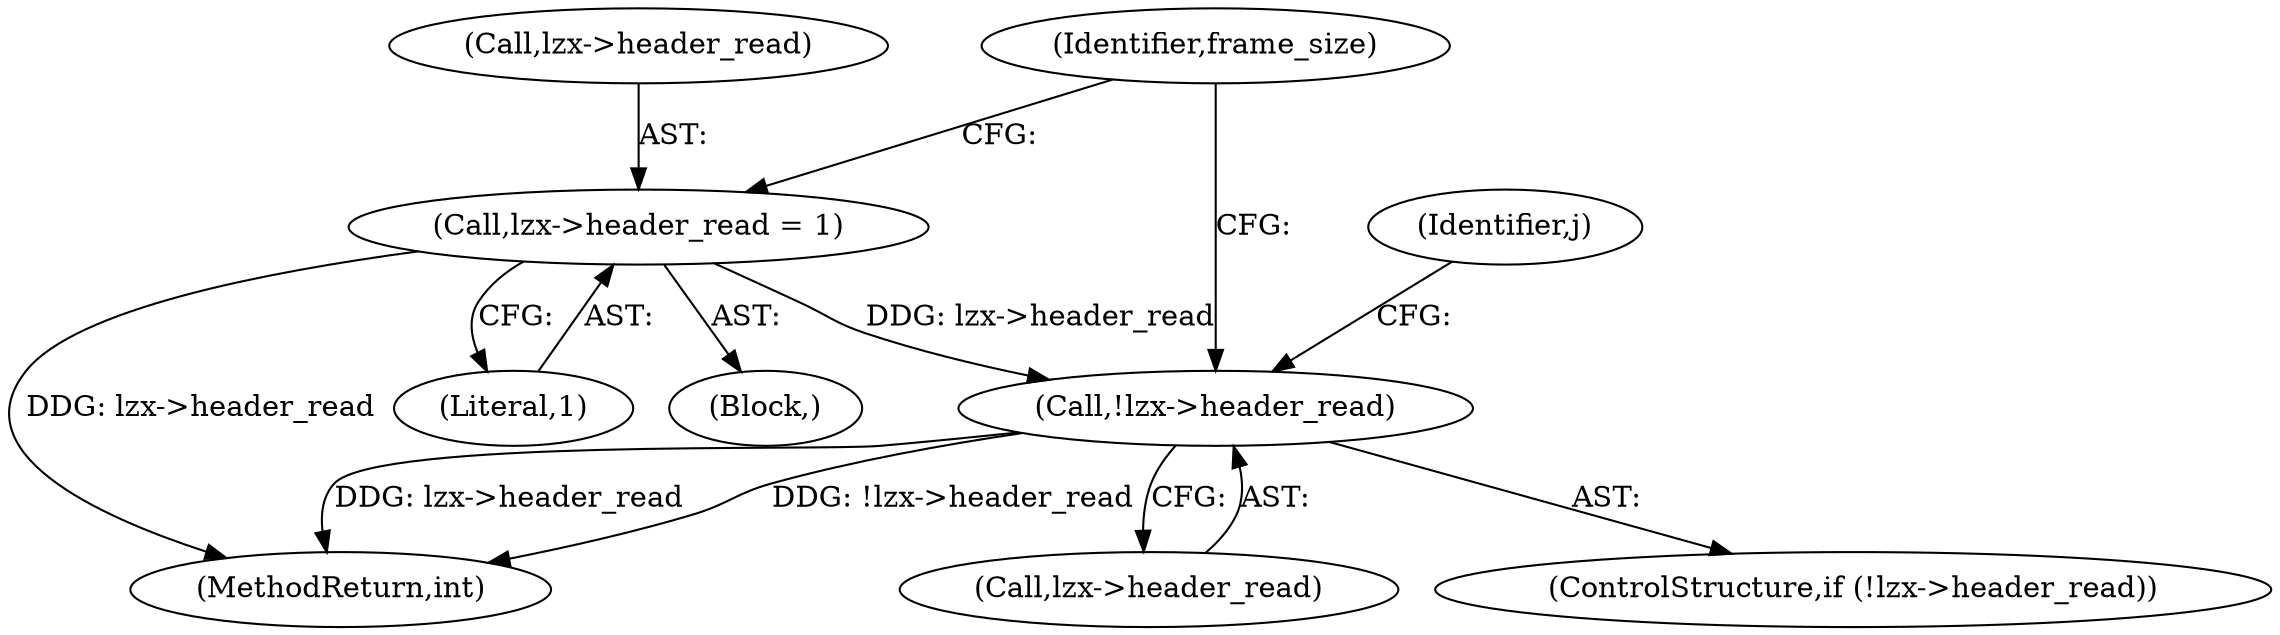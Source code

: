digraph "0_libmspack_18b6a2cc0b87536015bedd4f7763e6b02d5aa4f3@API" {
"1000419" [label="(Call,lzx->header_read = 1)"];
"1000390" [label="(Call,!lzx->header_read)"];
"1000419" [label="(Call,lzx->header_read = 1)"];
"1000396" [label="(Identifier,j)"];
"1000420" [label="(Call,lzx->header_read)"];
"1000394" [label="(Block,)"];
"1000423" [label="(Literal,1)"];
"1000389" [label="(ControlStructure,if (!lzx->header_read))"];
"1000390" [label="(Call,!lzx->header_read)"];
"1001883" [label="(MethodReturn,int)"];
"1000425" [label="(Identifier,frame_size)"];
"1000391" [label="(Call,lzx->header_read)"];
"1000419" -> "1000394"  [label="AST: "];
"1000419" -> "1000423"  [label="CFG: "];
"1000420" -> "1000419"  [label="AST: "];
"1000423" -> "1000419"  [label="AST: "];
"1000425" -> "1000419"  [label="CFG: "];
"1000419" -> "1001883"  [label="DDG: lzx->header_read"];
"1000419" -> "1000390"  [label="DDG: lzx->header_read"];
"1000390" -> "1000389"  [label="AST: "];
"1000390" -> "1000391"  [label="CFG: "];
"1000391" -> "1000390"  [label="AST: "];
"1000396" -> "1000390"  [label="CFG: "];
"1000425" -> "1000390"  [label="CFG: "];
"1000390" -> "1001883"  [label="DDG: !lzx->header_read"];
"1000390" -> "1001883"  [label="DDG: lzx->header_read"];
}
